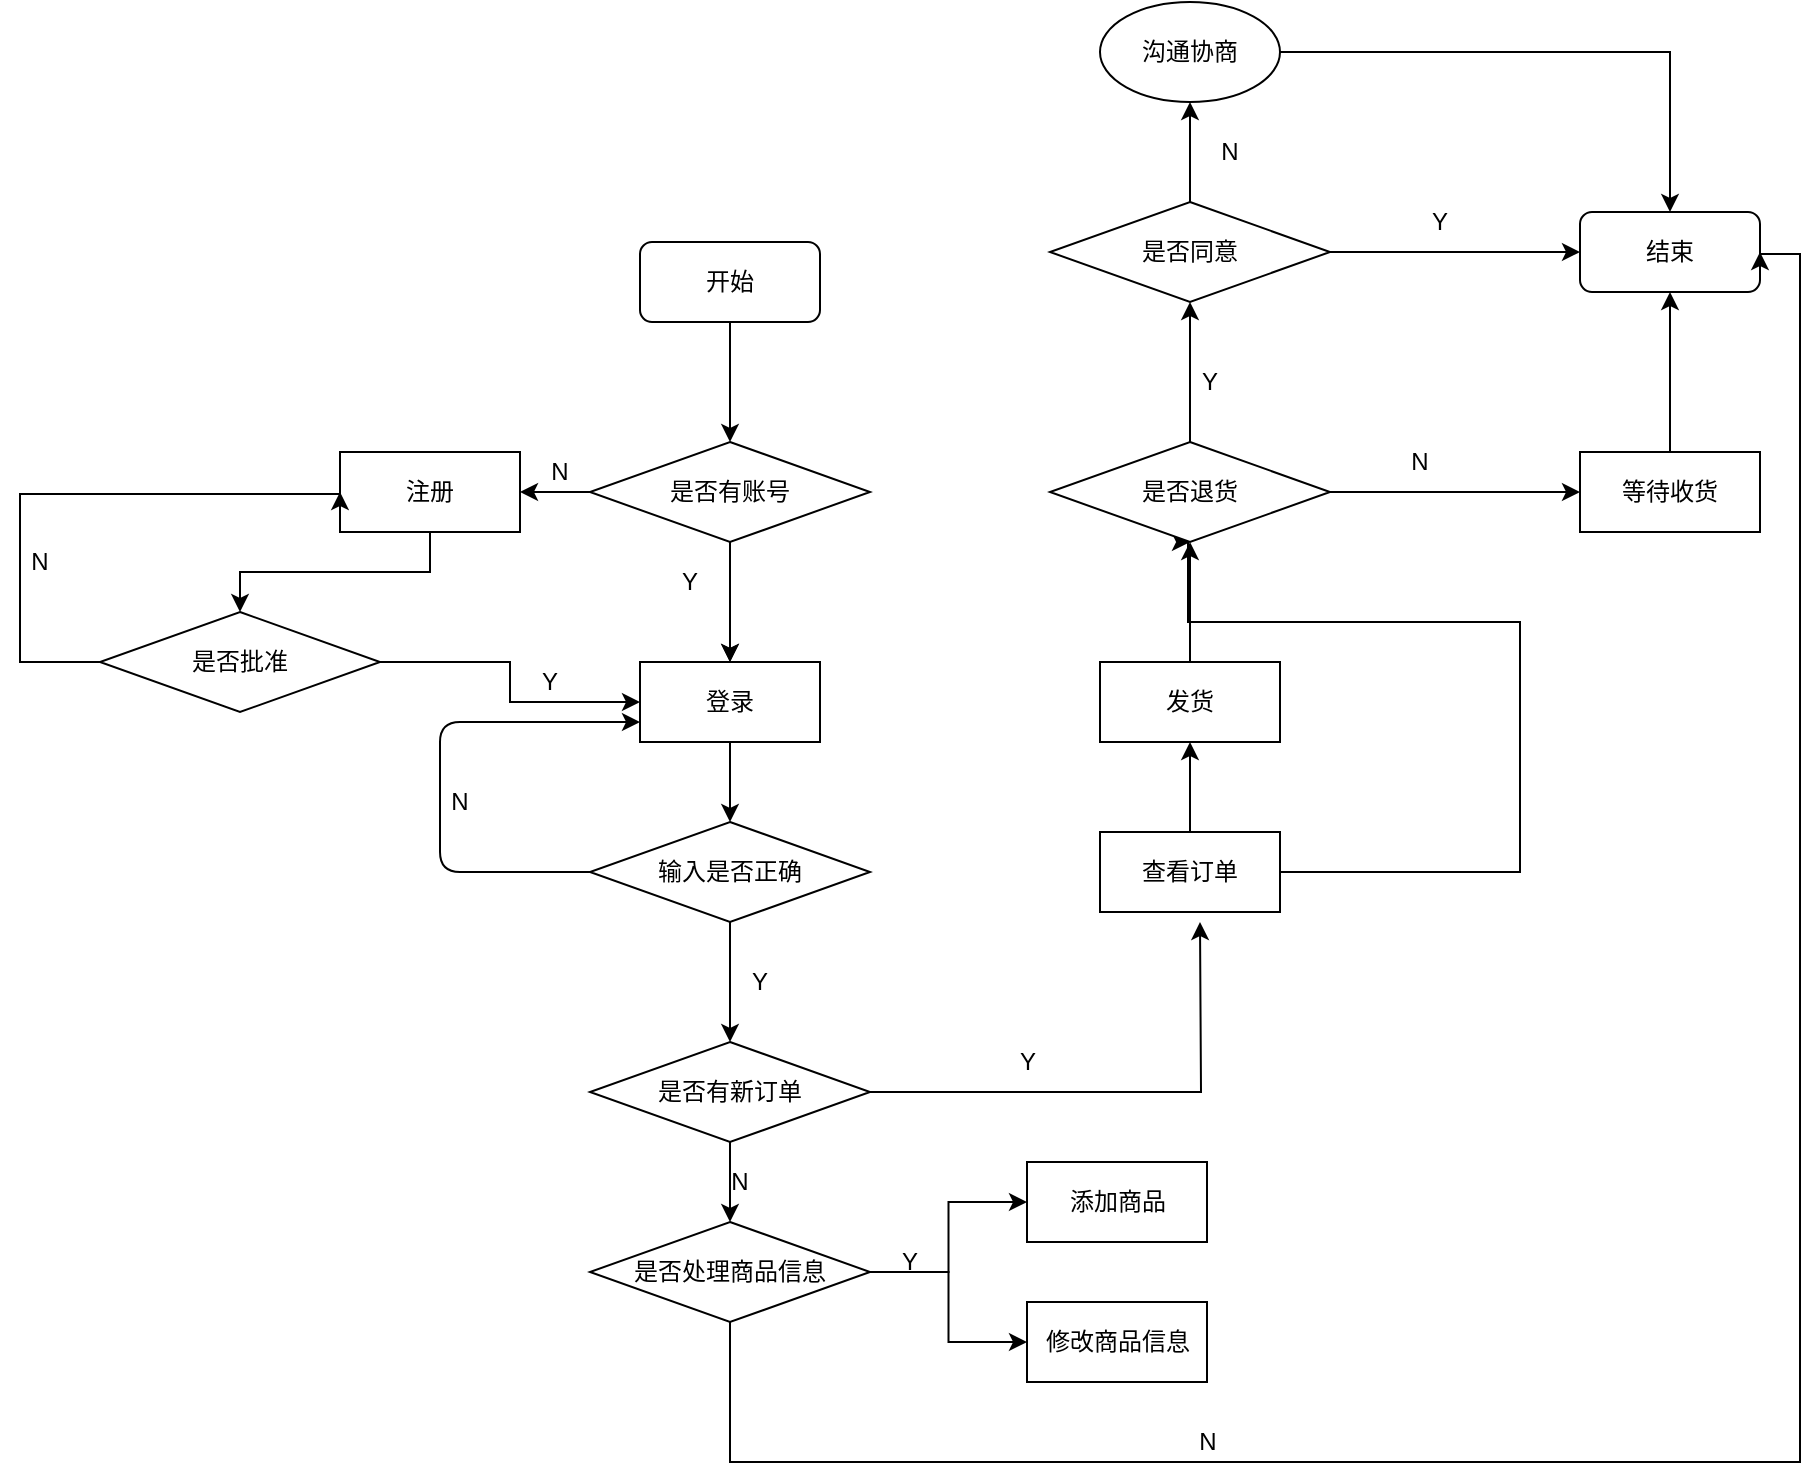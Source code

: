 <mxfile version="12.2.4"><diagram id="Cd0P4t-_WkSMeb2WB3Kv"><mxGraphModel dx="1183" dy="1055" grid="0" gridSize="10" guides="1" tooltips="1" connect="1" arrows="1" fold="1" page="1" pageScale="1" pageWidth="1654" pageHeight="2336" math="0" shadow="0"><root><mxCell id="0"/><mxCell id="1" parent="0"/><mxCell id="108" style="edgeStyle=orthogonalEdgeStyle;rounded=0;orthogonalLoop=1;jettySize=auto;html=1;entryX=0.5;entryY=0;entryDx=0;entryDy=0;" edge="1" parent="1" source="74" target="80"><mxGeometry relative="1" as="geometry"/></mxCell><mxCell id="74" value="开始" style="rounded=1;whiteSpace=wrap;html=1;" vertex="1" parent="1"><mxGeometry x="371" y="355" width="90" height="40" as="geometry"/></mxCell><mxCell id="77" style="edgeStyle=orthogonalEdgeStyle;rounded=0;orthogonalLoop=1;jettySize=auto;html=1;entryX=1;entryY=0.5;entryDx=0;entryDy=0;" edge="1" parent="1" source="80" target="82"><mxGeometry relative="1" as="geometry"/></mxCell><mxCell id="78" style="edgeStyle=orthogonalEdgeStyle;rounded=0;orthogonalLoop=1;jettySize=auto;html=1;exitX=0.5;exitY=1;exitDx=0;exitDy=0;" edge="1" parent="1" source="80" target="84"><mxGeometry relative="1" as="geometry"/></mxCell><mxCell id="79" value="" style="edgeStyle=orthogonalEdgeStyle;rounded=0;orthogonalLoop=1;jettySize=auto;html=1;" edge="1" parent="1" source="80" target="84"><mxGeometry relative="1" as="geometry"/></mxCell><mxCell id="80" value="是否有账号" style="rhombus;whiteSpace=wrap;html=1;" vertex="1" parent="1"><mxGeometry x="346" y="455" width="140" height="50" as="geometry"/></mxCell><mxCell id="110" style="edgeStyle=orthogonalEdgeStyle;rounded=0;orthogonalLoop=1;jettySize=auto;html=1;entryX=0.5;entryY=0;entryDx=0;entryDy=0;" edge="1" parent="1" source="82" target="109"><mxGeometry relative="1" as="geometry"/></mxCell><mxCell id="82" value="注册" style="rounded=0;whiteSpace=wrap;html=1;" vertex="1" parent="1"><mxGeometry x="221" y="460" width="90" height="40" as="geometry"/></mxCell><mxCell id="83" style="edgeStyle=orthogonalEdgeStyle;rounded=0;orthogonalLoop=1;jettySize=auto;html=1;exitX=0.5;exitY=1;exitDx=0;exitDy=0;entryX=0.5;entryY=0;entryDx=0;entryDy=0;" edge="1" parent="1" source="84" target="86"><mxGeometry relative="1" as="geometry"/></mxCell><mxCell id="84" value="登录" style="rounded=0;whiteSpace=wrap;html=1;" vertex="1" parent="1"><mxGeometry x="371" y="565" width="90" height="40" as="geometry"/></mxCell><mxCell id="132" style="edgeStyle=orthogonalEdgeStyle;rounded=0;orthogonalLoop=1;jettySize=auto;html=1;exitX=0.5;exitY=1;exitDx=0;exitDy=0;" edge="1" parent="1" source="86" target="131"><mxGeometry relative="1" as="geometry"/></mxCell><mxCell id="86" value="输入是否正确" style="rhombus;whiteSpace=wrap;html=1;" vertex="1" parent="1"><mxGeometry x="346" y="645" width="140" height="50" as="geometry"/></mxCell><mxCell id="87" style="edgeStyle=orthogonalEdgeStyle;rounded=0;orthogonalLoop=1;jettySize=auto;html=1;entryX=0.5;entryY=1;entryDx=0;entryDy=0;" edge="1" parent="1" source="89" target="91"><mxGeometry relative="1" as="geometry"/></mxCell><mxCell id="122" style="edgeStyle=orthogonalEdgeStyle;rounded=0;orthogonalLoop=1;jettySize=auto;html=1;entryX=0.5;entryY=1;entryDx=0;entryDy=0;" edge="1" parent="1" source="89" target="95"><mxGeometry relative="1" as="geometry"><mxPoint x="811" y="525" as="targetPoint"/><Array as="points"><mxPoint x="811" y="670"/><mxPoint x="811" y="545"/><mxPoint x="645" y="545"/></Array></mxGeometry></mxCell><mxCell id="89" value="查看订单" style="rounded=0;whiteSpace=wrap;html=1;" vertex="1" parent="1"><mxGeometry x="601" y="650" width="90" height="40" as="geometry"/></mxCell><mxCell id="90" style="edgeStyle=orthogonalEdgeStyle;rounded=0;orthogonalLoop=1;jettySize=auto;html=1;exitX=0.5;exitY=0;exitDx=0;exitDy=0;entryX=0.5;entryY=1;entryDx=0;entryDy=0;" edge="1" parent="1" source="91" target="95"><mxGeometry relative="1" as="geometry"/></mxCell><mxCell id="91" value="发货" style="rounded=0;whiteSpace=wrap;html=1;" vertex="1" parent="1"><mxGeometry x="601" y="565" width="90" height="40" as="geometry"/></mxCell><mxCell id="119" style="edgeStyle=orthogonalEdgeStyle;rounded=0;orthogonalLoop=1;jettySize=auto;html=1;exitX=0.5;exitY=0;exitDx=0;exitDy=0;entryX=0.5;entryY=1;entryDx=0;entryDy=0;" edge="1" parent="1" source="95" target="118"><mxGeometry relative="1" as="geometry"/></mxCell><mxCell id="123" style="edgeStyle=orthogonalEdgeStyle;rounded=0;orthogonalLoop=1;jettySize=auto;html=1;" edge="1" parent="1" source="95"><mxGeometry relative="1" as="geometry"><mxPoint x="841" y="480" as="targetPoint"/></mxGeometry></mxCell><mxCell id="95" value="是否退货" style="rhombus;whiteSpace=wrap;html=1;" vertex="1" parent="1"><mxGeometry x="576" y="455" width="140" height="50" as="geometry"/></mxCell><mxCell id="98" value="结束" style="rounded=1;whiteSpace=wrap;html=1;" vertex="1" parent="1"><mxGeometry x="841" y="340" width="90" height="40" as="geometry"/></mxCell><mxCell id="99" value="N" style="text;html=1;strokeColor=none;fillColor=none;align=center;verticalAlign=middle;whiteSpace=wrap;rounded=0;" vertex="1" parent="1"><mxGeometry x="311" y="460" width="40" height="20" as="geometry"/></mxCell><mxCell id="100" value="Y" style="text;html=1;strokeColor=none;fillColor=none;align=center;verticalAlign=middle;whiteSpace=wrap;rounded=0;" vertex="1" parent="1"><mxGeometry x="376" y="515" width="40" height="20" as="geometry"/></mxCell><mxCell id="102" value="Y" style="text;html=1;strokeColor=none;fillColor=none;align=center;verticalAlign=middle;whiteSpace=wrap;rounded=0;" vertex="1" parent="1"><mxGeometry x="636" y="415" width="40" height="20" as="geometry"/></mxCell><mxCell id="104" value="N" style="text;html=1;strokeColor=none;fillColor=none;align=center;verticalAlign=middle;whiteSpace=wrap;rounded=0;" vertex="1" parent="1"><mxGeometry x="741" y="455" width="40" height="20" as="geometry"/></mxCell><mxCell id="105" value="" style="endArrow=classic;html=1;exitX=0;exitY=0.5;exitDx=0;exitDy=0;entryX=0;entryY=0.75;entryDx=0;entryDy=0;" edge="1" parent="1" source="86" target="84"><mxGeometry width="50" height="50" relative="1" as="geometry"><mxPoint x="241" y="725" as="sourcePoint"/><mxPoint x="291" y="675" as="targetPoint"/><Array as="points"><mxPoint x="271" y="670"/><mxPoint x="271" y="595"/></Array></mxGeometry></mxCell><mxCell id="106" value="N" style="text;html=1;strokeColor=none;fillColor=none;align=center;verticalAlign=middle;whiteSpace=wrap;rounded=0;" vertex="1" parent="1"><mxGeometry x="261" y="625" width="40" height="20" as="geometry"/></mxCell><mxCell id="111" style="edgeStyle=orthogonalEdgeStyle;rounded=0;orthogonalLoop=1;jettySize=auto;html=1;entryX=0;entryY=0.5;entryDx=0;entryDy=0;" edge="1" parent="1" source="109" target="84"><mxGeometry relative="1" as="geometry"/></mxCell><mxCell id="116" style="edgeStyle=orthogonalEdgeStyle;rounded=0;orthogonalLoop=1;jettySize=auto;html=1;entryX=0;entryY=0.5;entryDx=0;entryDy=0;" edge="1" parent="1" source="109" target="82"><mxGeometry relative="1" as="geometry"><mxPoint x="61" y="475" as="targetPoint"/><Array as="points"><mxPoint x="61" y="565"/><mxPoint x="61" y="481"/></Array></mxGeometry></mxCell><mxCell id="109" value="是否批准" style="rhombus;whiteSpace=wrap;html=1;" vertex="1" parent="1"><mxGeometry x="101" y="540" width="140" height="50" as="geometry"/></mxCell><mxCell id="112" value="Y" style="text;html=1;strokeColor=none;fillColor=none;align=center;verticalAlign=middle;whiteSpace=wrap;rounded=0;" vertex="1" parent="1"><mxGeometry x="306" y="565" width="40" height="20" as="geometry"/></mxCell><mxCell id="117" value="N" style="text;html=1;strokeColor=none;fillColor=none;align=center;verticalAlign=middle;whiteSpace=wrap;rounded=0;" vertex="1" parent="1"><mxGeometry x="51" y="505" width="40" height="20" as="geometry"/></mxCell><mxCell id="120" style="edgeStyle=orthogonalEdgeStyle;rounded=0;orthogonalLoop=1;jettySize=auto;html=1;exitX=1;exitY=0.5;exitDx=0;exitDy=0;entryX=0;entryY=0.5;entryDx=0;entryDy=0;" edge="1" parent="1" source="118" target="98"><mxGeometry relative="1" as="geometry"/></mxCell><mxCell id="128" style="edgeStyle=orthogonalEdgeStyle;rounded=0;orthogonalLoop=1;jettySize=auto;html=1;exitX=0.5;exitY=0;exitDx=0;exitDy=0;entryX=0.5;entryY=1;entryDx=0;entryDy=0;" edge="1" parent="1" source="118" target="127"><mxGeometry relative="1" as="geometry"/></mxCell><mxCell id="118" value="是否同意" style="rhombus;whiteSpace=wrap;html=1;" vertex="1" parent="1"><mxGeometry x="576" y="335" width="140" height="50" as="geometry"/></mxCell><mxCell id="121" value="Y" style="text;html=1;strokeColor=none;fillColor=none;align=center;verticalAlign=middle;whiteSpace=wrap;rounded=0;" vertex="1" parent="1"><mxGeometry x="751" y="335" width="40" height="20" as="geometry"/></mxCell><mxCell id="126" style="edgeStyle=orthogonalEdgeStyle;rounded=0;orthogonalLoop=1;jettySize=auto;html=1;entryX=0.5;entryY=1;entryDx=0;entryDy=0;" edge="1" parent="1" source="124" target="98"><mxGeometry relative="1" as="geometry"/></mxCell><mxCell id="124" value="等待收货" style="rounded=0;whiteSpace=wrap;html=1;" vertex="1" parent="1"><mxGeometry x="841" y="460" width="90" height="40" as="geometry"/></mxCell><mxCell id="129" style="edgeStyle=orthogonalEdgeStyle;rounded=0;orthogonalLoop=1;jettySize=auto;html=1;entryX=0.5;entryY=0;entryDx=0;entryDy=0;" edge="1" parent="1" source="127" target="98"><mxGeometry relative="1" as="geometry"/></mxCell><mxCell id="127" value="沟通协商" style="ellipse;whiteSpace=wrap;html=1;" vertex="1" parent="1"><mxGeometry x="601" y="235" width="90" height="50" as="geometry"/></mxCell><mxCell id="130" value="N" style="text;html=1;strokeColor=none;fillColor=none;align=center;verticalAlign=middle;whiteSpace=wrap;rounded=0;" vertex="1" parent="1"><mxGeometry x="646" y="300" width="40" height="20" as="geometry"/></mxCell><mxCell id="134" style="edgeStyle=orthogonalEdgeStyle;rounded=0;orthogonalLoop=1;jettySize=auto;html=1;exitX=1;exitY=0.5;exitDx=0;exitDy=0;" edge="1" parent="1" source="131"><mxGeometry relative="1" as="geometry"><mxPoint x="651" y="695" as="targetPoint"/></mxGeometry></mxCell><mxCell id="137" style="edgeStyle=orthogonalEdgeStyle;rounded=0;orthogonalLoop=1;jettySize=auto;html=1;exitX=0.5;exitY=1;exitDx=0;exitDy=0;entryX=0.5;entryY=0;entryDx=0;entryDy=0;" edge="1" parent="1" source="131" target="136"><mxGeometry relative="1" as="geometry"/></mxCell><mxCell id="131" value="是否有新订单" style="rhombus;whiteSpace=wrap;html=1;" vertex="1" parent="1"><mxGeometry x="346" y="755" width="140" height="50" as="geometry"/></mxCell><mxCell id="133" value="Y" style="text;html=1;strokeColor=none;fillColor=none;align=center;verticalAlign=middle;whiteSpace=wrap;rounded=0;" vertex="1" parent="1"><mxGeometry x="411" y="715" width="40" height="20" as="geometry"/></mxCell><mxCell id="135" value="Y" style="text;html=1;strokeColor=none;fillColor=none;align=center;verticalAlign=middle;whiteSpace=wrap;rounded=0;" vertex="1" parent="1"><mxGeometry x="544.5" y="755" width="40" height="20" as="geometry"/></mxCell><mxCell id="141" style="edgeStyle=orthogonalEdgeStyle;rounded=0;orthogonalLoop=1;jettySize=auto;html=1;entryX=0;entryY=0.5;entryDx=0;entryDy=0;" edge="1" parent="1" source="136" target="140"><mxGeometry relative="1" as="geometry"/></mxCell><mxCell id="142" style="edgeStyle=orthogonalEdgeStyle;rounded=0;orthogonalLoop=1;jettySize=auto;html=1;" edge="1" parent="1" source="136" target="139"><mxGeometry relative="1" as="geometry"/></mxCell><mxCell id="144" style="edgeStyle=orthogonalEdgeStyle;rounded=0;orthogonalLoop=1;jettySize=auto;html=1;entryX=1;entryY=0.5;entryDx=0;entryDy=0;" edge="1" parent="1" source="136" target="98"><mxGeometry relative="1" as="geometry"><mxPoint x="921" y="795" as="targetPoint"/><Array as="points"><mxPoint x="416" y="965"/><mxPoint x="951" y="965"/><mxPoint x="951" y="361"/></Array></mxGeometry></mxCell><mxCell id="136" value="是否处理商品信息" style="rhombus;whiteSpace=wrap;html=1;" vertex="1" parent="1"><mxGeometry x="346" y="845" width="140" height="50" as="geometry"/></mxCell><mxCell id="138" value="N" style="text;html=1;strokeColor=none;fillColor=none;align=center;verticalAlign=middle;whiteSpace=wrap;rounded=0;" vertex="1" parent="1"><mxGeometry x="401" y="815" width="40" height="20" as="geometry"/></mxCell><mxCell id="139" value="修改商品信息" style="rounded=0;whiteSpace=wrap;html=1;" vertex="1" parent="1"><mxGeometry x="564.5" y="885" width="90" height="40" as="geometry"/></mxCell><mxCell id="140" value="添加商品" style="rounded=0;whiteSpace=wrap;html=1;" vertex="1" parent="1"><mxGeometry x="564.5" y="815" width="90" height="40" as="geometry"/></mxCell><mxCell id="143" value="Y" style="text;html=1;strokeColor=none;fillColor=none;align=center;verticalAlign=middle;whiteSpace=wrap;rounded=0;" vertex="1" parent="1"><mxGeometry x="486" y="855" width="40" height="20" as="geometry"/></mxCell><mxCell id="145" value="N" style="text;html=1;strokeColor=none;fillColor=none;align=center;verticalAlign=middle;whiteSpace=wrap;rounded=0;" vertex="1" parent="1"><mxGeometry x="634.5" y="945" width="40" height="20" as="geometry"/></mxCell></root></mxGraphModel></diagram></mxfile>